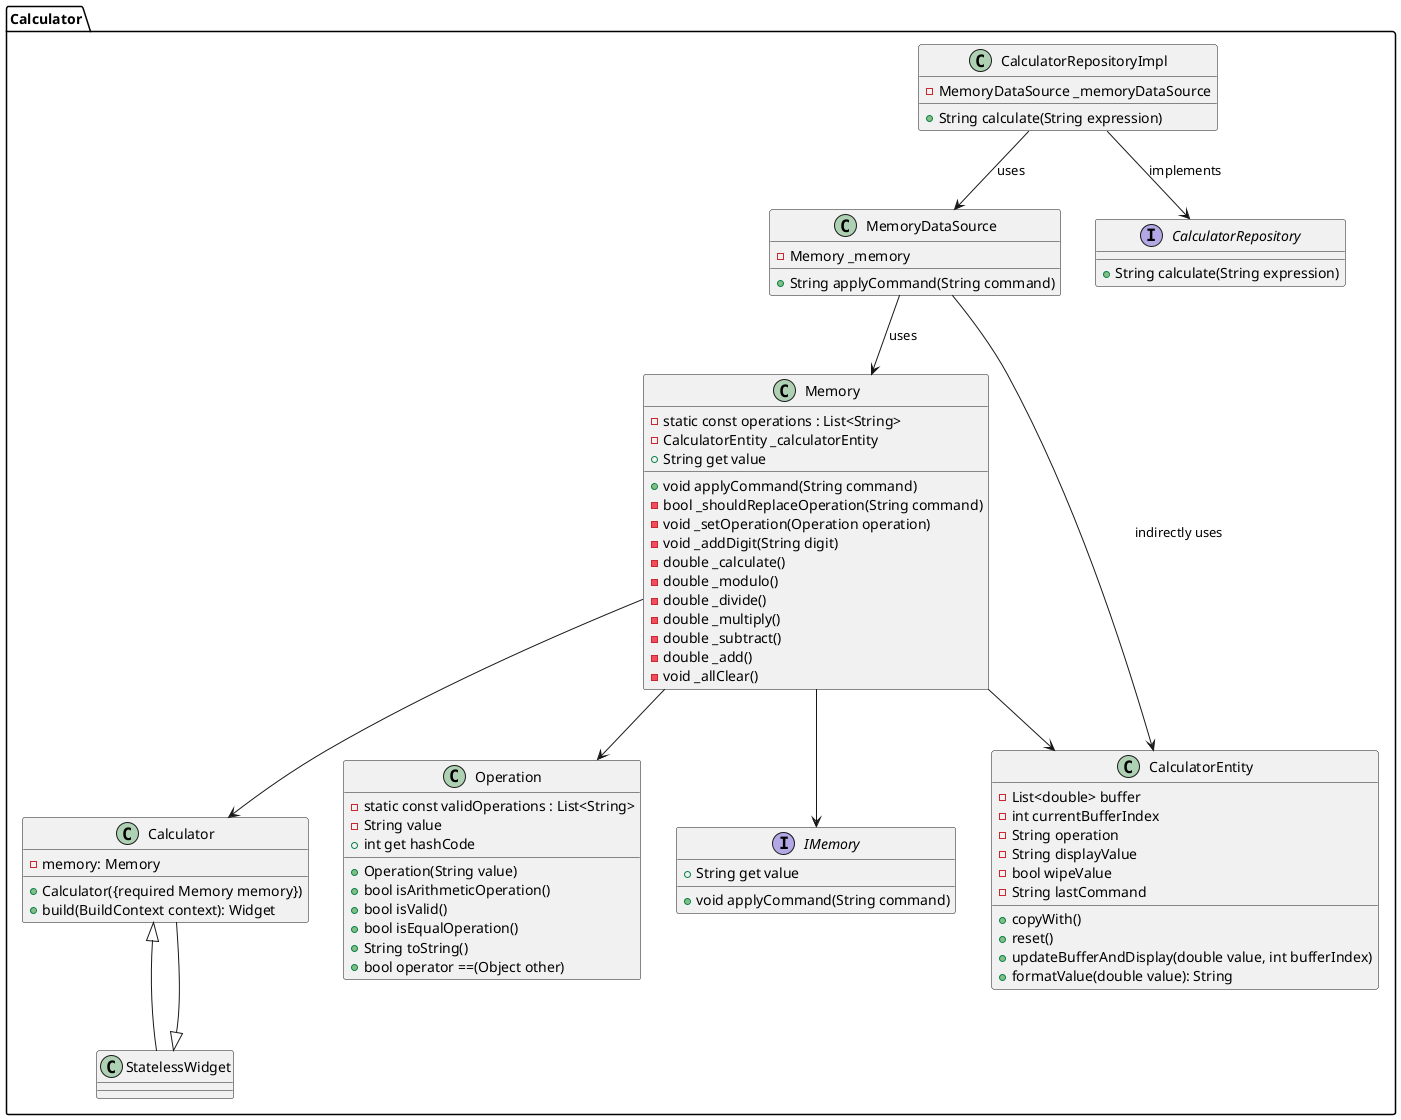 @startuml "Calculator"
package "Calculator" {

class Operation {
  - static const validOperations : List<String>
  - String value
  + Operation(String value)
  + bool isArithmeticOperation()
  + bool isValid()
  + bool isEqualOperation()
  + String toString()
  + bool operator ==(Object other)
  + int get hashCode
}

interface IMemory {
  + void applyCommand(String command)
  + String get value
}

class Memory {
  - static const operations : List<String>
  - CalculatorEntity _calculatorEntity
  + void applyCommand(String command)
  + String get value
  - bool _shouldReplaceOperation(String command)
  - void _setOperation(Operation operation)
  - void _addDigit(String digit)
  - double _calculate()
  - double _modulo()
  - double _divide()
  - double _multiply()
  - double _subtract()
  - double _add()
  - void _allClear()
}

Memory --> IMemory
Memory --> CalculatorEntity
Memory --> Operation

class Calculator extends StatelessWidget {
  - memory: Memory
  + Calculator({required Memory memory})
  + build(BuildContext context): Widget
}

Memory --> Calculator
Calculator <|-- StatelessWidget

class CalculatorEntity {
  - List<double> buffer
  - int currentBufferIndex
  - String operation
  - String displayValue
  - bool wipeValue
  - String lastCommand

  + copyWith()
  + reset()
  + updateBufferAndDisplay(double value, int bufferIndex)
  + formatValue(double value): String
}

class MemoryDataSource {
  - Memory _memory
  + String applyCommand(String command)
}

MemoryDataSource --> Memory : uses
MemoryDataSource --> CalculatorEntity : indirectly uses

interface CalculatorRepository {
  + String calculate(String expression)
}

class CalculatorRepositoryImpl {
  - MemoryDataSource _memoryDataSource
  + String calculate(String expression)
}

CalculatorRepositoryImpl --> CalculatorRepository : implements
CalculatorRepositoryImpl --> MemoryDataSource : uses

}
@enduml